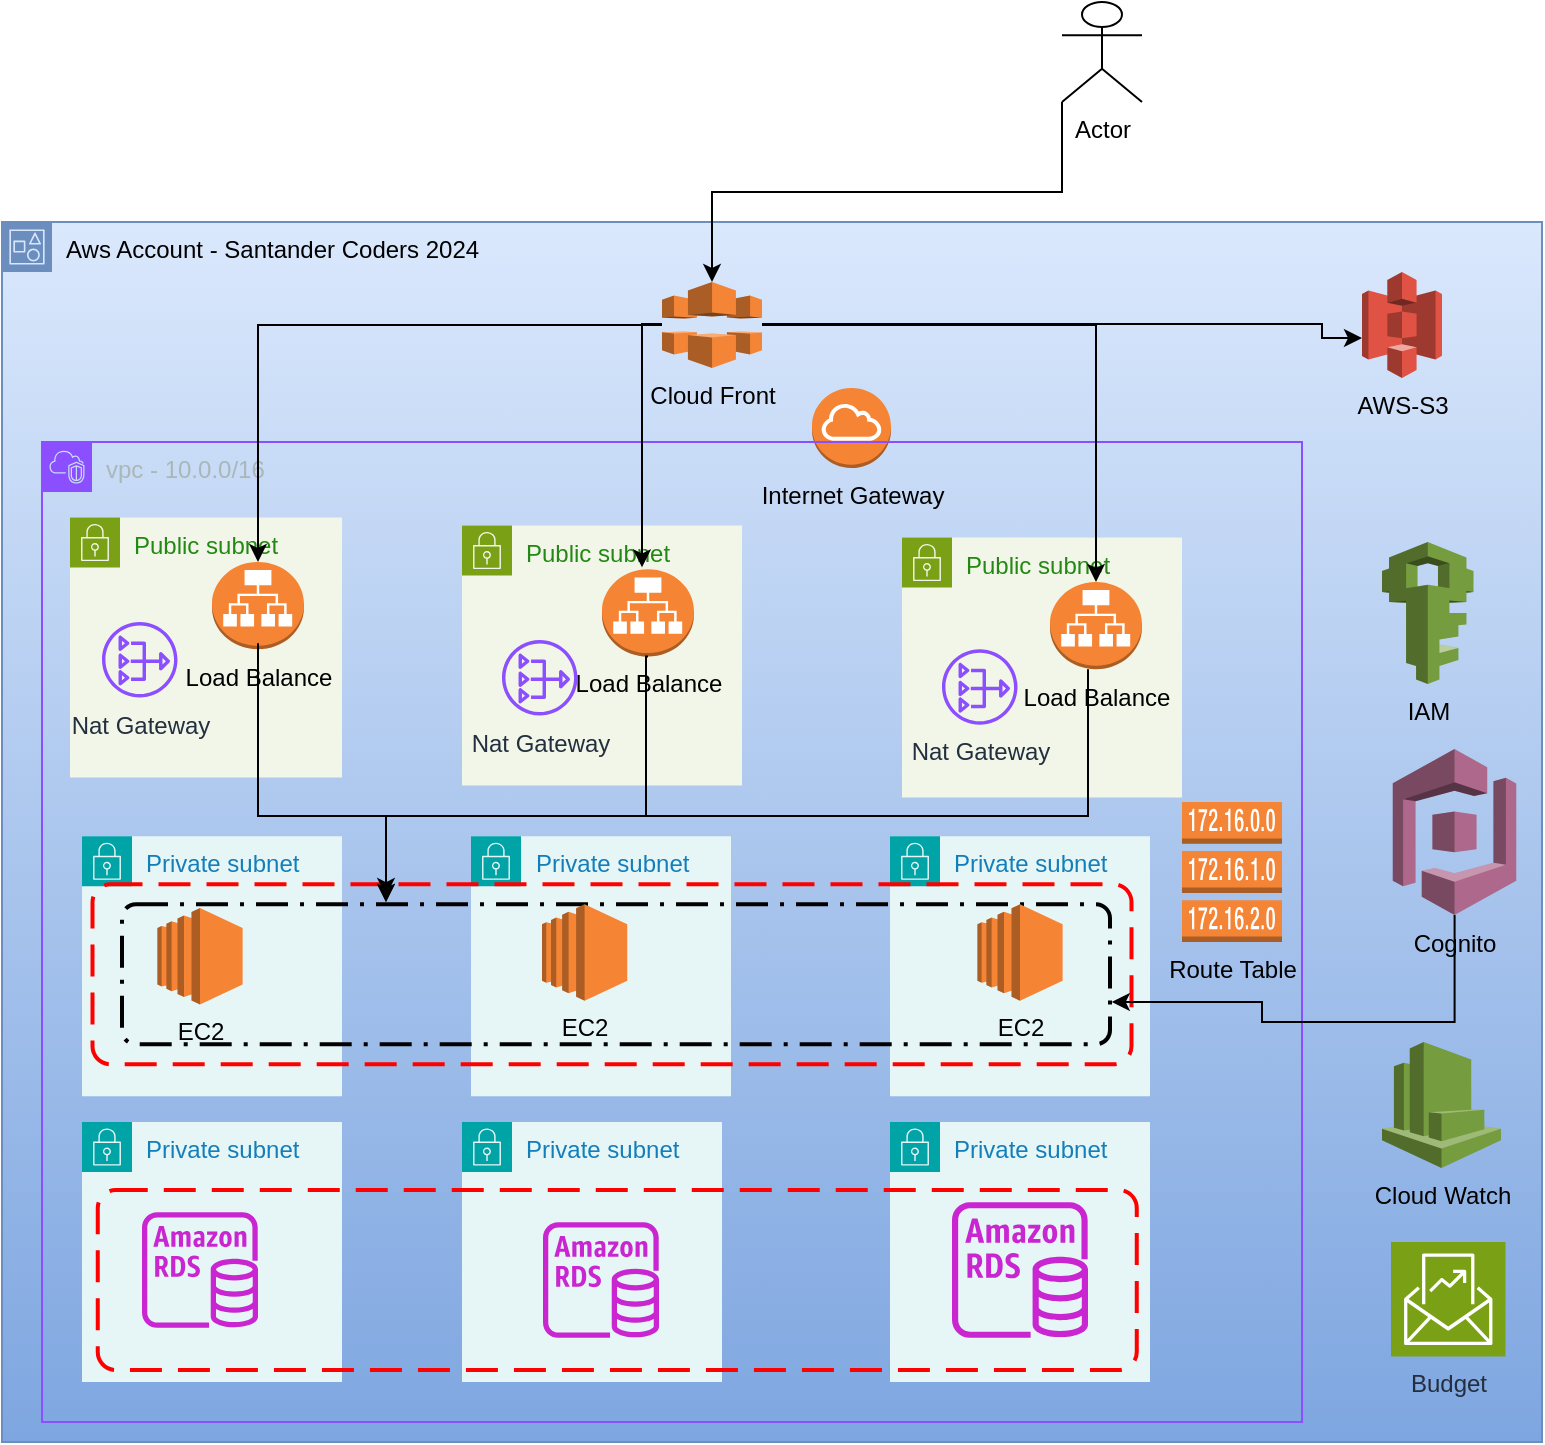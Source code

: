 <mxfile version="24.8.4">
  <diagram name="Page-1" id="VvxHaP9nIrQ0yejy2AMv">
    <mxGraphModel dx="880" dy="1543" grid="1" gridSize="10" guides="1" tooltips="1" connect="1" arrows="1" fold="1" page="1" pageScale="1" pageWidth="850" pageHeight="1100" math="0" shadow="0">
      <root>
        <mxCell id="0" />
        <mxCell id="1" parent="0" />
        <mxCell id="yG34ddMk1kn0oQS-R8Ma-1" value="Aws Account - Santander Coders 2024" style="points=[[0,0],[0.25,0],[0.5,0],[0.75,0],[1,0],[1,0.25],[1,0.5],[1,0.75],[1,1],[0.75,1],[0.5,1],[0.25,1],[0,1],[0,0.75],[0,0.5],[0,0.25]];outlineConnect=0;html=1;whiteSpace=wrap;fontSize=12;fontStyle=0;container=1;pointerEvents=0;collapsible=0;recursiveResize=0;shape=mxgraph.aws4.group;grIcon=mxgraph.aws4.group_account;strokeColor=#6c8ebf;fillColor=#dae8fc;verticalAlign=top;align=left;spacingLeft=30;dashed=0;gradientColor=#7ea6e0;" parent="1" vertex="1">
          <mxGeometry y="-30" width="770" height="610" as="geometry" />
        </mxCell>
        <mxCell id="yG34ddMk1kn0oQS-R8Ma-26" value="IAM" style="outlineConnect=0;dashed=0;verticalLabelPosition=bottom;verticalAlign=top;align=center;html=1;shape=mxgraph.aws3.iam;fillColor=#759C3E;gradientColor=none;" parent="yG34ddMk1kn0oQS-R8Ma-1" vertex="1">
          <mxGeometry x="690" y="160" width="45.75" height="71" as="geometry" />
        </mxCell>
        <mxCell id="yG34ddMk1kn0oQS-R8Ma-30" value="Cognito&lt;div&gt;&lt;br&gt;&lt;/div&gt;" style="outlineConnect=0;dashed=0;verticalLabelPosition=bottom;verticalAlign=top;align=center;html=1;shape=mxgraph.aws3.cognito;fillColor=#AD688B;gradientColor=none;" parent="yG34ddMk1kn0oQS-R8Ma-1" vertex="1">
          <mxGeometry x="695.38" y="263.5" width="61.75" height="83" as="geometry" />
        </mxCell>
        <mxCell id="yG34ddMk1kn0oQS-R8Ma-31" value="Cloud Watch&lt;div&gt;&lt;br&gt;&lt;/div&gt;" style="outlineConnect=0;dashed=0;verticalLabelPosition=bottom;verticalAlign=top;align=center;html=1;shape=mxgraph.aws3.cloudwatch;fillColor=#759C3E;gradientColor=none;" parent="yG34ddMk1kn0oQS-R8Ma-1" vertex="1">
          <mxGeometry x="690" y="410" width="59.5" height="63" as="geometry" />
        </mxCell>
        <mxCell id="yG34ddMk1kn0oQS-R8Ma-15" value="Cloud Front&lt;div&gt;&lt;br&gt;&lt;/div&gt;" style="outlineConnect=0;dashed=0;verticalLabelPosition=bottom;verticalAlign=top;align=center;html=1;shape=mxgraph.aws3.cloudfront;fillColor=#F58536;gradientColor=none;" parent="yG34ddMk1kn0oQS-R8Ma-1" vertex="1">
          <mxGeometry x="330" y="30" width="50" height="43" as="geometry" />
        </mxCell>
        <mxCell id="yG34ddMk1kn0oQS-R8Ma-14" value="AWS-S3&lt;div&gt;&lt;br&gt;&lt;/div&gt;" style="outlineConnect=0;dashed=0;verticalLabelPosition=bottom;verticalAlign=top;align=center;html=1;shape=mxgraph.aws3.s3;fillColor=#E05243;gradientColor=none;" parent="yG34ddMk1kn0oQS-R8Ma-1" vertex="1">
          <mxGeometry x="680" y="25" width="40" height="53" as="geometry" />
        </mxCell>
        <mxCell id="yG34ddMk1kn0oQS-R8Ma-39" value="Budget&lt;div&gt;&lt;br&gt;&lt;/div&gt;" style="sketch=0;points=[[0,0,0],[0.25,0,0],[0.5,0,0],[0.75,0,0],[1,0,0],[0,1,0],[0.25,1,0],[0.5,1,0],[0.75,1,0],[1,1,0],[0,0.25,0],[0,0.5,0],[0,0.75,0],[1,0.25,0],[1,0.5,0],[1,0.75,0]];outlineConnect=0;fontColor=#232F3E;fillColor=#7AA116;strokeColor=#ffffff;dashed=0;verticalLabelPosition=bottom;verticalAlign=top;align=center;html=1;fontSize=12;fontStyle=0;aspect=fixed;shape=mxgraph.aws4.resourceIcon;resIcon=mxgraph.aws4.budgets_2;" parent="yG34ddMk1kn0oQS-R8Ma-1" vertex="1">
          <mxGeometry x="694.5" y="510" width="57.25" height="57.25" as="geometry" />
        </mxCell>
        <mxCell id="yG34ddMk1kn0oQS-R8Ma-53" style="edgeStyle=orthogonalEdgeStyle;rounded=0;orthogonalLoop=1;jettySize=auto;html=1;" parent="yG34ddMk1kn0oQS-R8Ma-1" edge="1">
          <mxGeometry relative="1" as="geometry">
            <mxPoint x="380" y="51" as="sourcePoint" />
            <mxPoint x="680" y="58" as="targetPoint" />
            <Array as="points">
              <mxPoint x="660" y="51" />
              <mxPoint x="660" y="58" />
            </Array>
          </mxGeometry>
        </mxCell>
        <mxCell id="yG34ddMk1kn0oQS-R8Ma-22" value="Internet Gateway" style="outlineConnect=0;dashed=0;verticalLabelPosition=bottom;verticalAlign=top;align=center;html=1;shape=mxgraph.aws3.internet_gateway;fillColor=#F58534;gradientColor=none;" parent="yG34ddMk1kn0oQS-R8Ma-1" vertex="1">
          <mxGeometry x="405" y="83" width="39.5" height="40" as="geometry" />
        </mxCell>
        <mxCell id="yG34ddMk1kn0oQS-R8Ma-3" value="vpc - 10.0.0/16" style="points=[[0,0],[0.25,0],[0.5,0],[0.75,0],[1,0],[1,0.25],[1,0.5],[1,0.75],[1,1],[0.75,1],[0.5,1],[0.25,1],[0,1],[0,0.75],[0,0.5],[0,0.25]];outlineConnect=0;gradientColor=none;html=1;whiteSpace=wrap;fontSize=12;fontStyle=0;container=1;pointerEvents=0;collapsible=0;recursiveResize=0;shape=mxgraph.aws4.group;grIcon=mxgraph.aws4.group_vpc2;strokeColor=#8C4FFF;fillColor=none;verticalAlign=top;align=left;spacingLeft=30;fontColor=#AAB7B8;dashed=0;" parent="1" vertex="1">
          <mxGeometry x="20" y="80" width="630" height="490" as="geometry" />
        </mxCell>
        <mxCell id="msWQAP0UNu-W4kGWAmj1-17" value="Private subnet" style="points=[[0,0],[0.25,0],[0.5,0],[0.75,0],[1,0],[1,0.25],[1,0.5],[1,0.75],[1,1],[0.75,1],[0.5,1],[0.25,1],[0,1],[0,0.75],[0,0.5],[0,0.25]];outlineConnect=0;gradientColor=none;html=1;whiteSpace=wrap;fontSize=12;fontStyle=0;container=1;pointerEvents=0;collapsible=0;recursiveResize=0;shape=mxgraph.aws4.group;grIcon=mxgraph.aws4.group_security_group;grStroke=0;strokeColor=#00A4A6;fillColor=#E6F6F7;verticalAlign=top;align=left;spacingLeft=30;fontColor=#147EBA;dashed=0;" vertex="1" parent="yG34ddMk1kn0oQS-R8Ma-3">
          <mxGeometry x="424" y="340" width="130" height="130" as="geometry" />
        </mxCell>
        <mxCell id="msWQAP0UNu-W4kGWAmj1-16" value="Private subnet" style="points=[[0,0],[0.25,0],[0.5,0],[0.75,0],[1,0],[1,0.25],[1,0.5],[1,0.75],[1,1],[0.75,1],[0.5,1],[0.25,1],[0,1],[0,0.75],[0,0.5],[0,0.25]];outlineConnect=0;gradientColor=none;html=1;whiteSpace=wrap;fontSize=12;fontStyle=0;container=1;pointerEvents=0;collapsible=0;recursiveResize=0;shape=mxgraph.aws4.group;grIcon=mxgraph.aws4.group_security_group;grStroke=0;strokeColor=#00A4A6;fillColor=#E6F6F7;verticalAlign=top;align=left;spacingLeft=30;fontColor=#147EBA;dashed=0;" vertex="1" parent="yG34ddMk1kn0oQS-R8Ma-3">
          <mxGeometry x="210" y="340" width="130" height="130" as="geometry" />
        </mxCell>
        <mxCell id="msWQAP0UNu-W4kGWAmj1-14" value="Private subnet" style="points=[[0,0],[0.25,0],[0.5,0],[0.75,0],[1,0],[1,0.25],[1,0.5],[1,0.75],[1,1],[0.75,1],[0.5,1],[0.25,1],[0,1],[0,0.75],[0,0.5],[0,0.25]];outlineConnect=0;gradientColor=none;html=1;whiteSpace=wrap;fontSize=12;fontStyle=0;container=1;pointerEvents=0;collapsible=0;recursiveResize=0;shape=mxgraph.aws4.group;grIcon=mxgraph.aws4.group_security_group;grStroke=0;strokeColor=#00A4A6;fillColor=#E6F6F7;verticalAlign=top;align=left;spacingLeft=30;fontColor=#147EBA;dashed=0;" vertex="1" parent="yG34ddMk1kn0oQS-R8Ma-3">
          <mxGeometry x="20" y="340" width="130" height="130" as="geometry" />
        </mxCell>
        <mxCell id="msWQAP0UNu-W4kGWAmj1-10" value="Private subnet" style="points=[[0,0],[0.25,0],[0.5,0],[0.75,0],[1,0],[1,0.25],[1,0.5],[1,0.75],[1,1],[0.75,1],[0.5,1],[0.25,1],[0,1],[0,0.75],[0,0.5],[0,0.25]];outlineConnect=0;gradientColor=none;html=1;whiteSpace=wrap;fontSize=12;fontStyle=0;container=1;pointerEvents=0;collapsible=0;recursiveResize=0;shape=mxgraph.aws4.group;grIcon=mxgraph.aws4.group_security_group;grStroke=0;strokeColor=#00A4A6;fillColor=#E6F6F7;verticalAlign=top;align=left;spacingLeft=30;fontColor=#147EBA;dashed=0;" vertex="1" parent="yG34ddMk1kn0oQS-R8Ma-3">
          <mxGeometry x="214.5" y="197.13" width="130" height="130" as="geometry" />
        </mxCell>
        <mxCell id="msWQAP0UNu-W4kGWAmj1-9" value="Private subnet" style="points=[[0,0],[0.25,0],[0.5,0],[0.75,0],[1,0],[1,0.25],[1,0.5],[1,0.75],[1,1],[0.75,1],[0.5,1],[0.25,1],[0,1],[0,0.75],[0,0.5],[0,0.25]];outlineConnect=0;gradientColor=none;html=1;whiteSpace=wrap;fontSize=12;fontStyle=0;container=1;pointerEvents=0;collapsible=0;recursiveResize=0;shape=mxgraph.aws4.group;grIcon=mxgraph.aws4.group_security_group;grStroke=0;strokeColor=#00A4A6;fillColor=#E6F6F7;verticalAlign=top;align=left;spacingLeft=30;fontColor=#147EBA;dashed=0;" vertex="1" parent="yG34ddMk1kn0oQS-R8Ma-3">
          <mxGeometry x="20" y="197.13" width="130" height="130" as="geometry" />
        </mxCell>
        <mxCell id="msWQAP0UNu-W4kGWAmj1-11" value="Private subnet" style="points=[[0,0],[0.25,0],[0.5,0],[0.75,0],[1,0],[1,0.25],[1,0.5],[1,0.75],[1,1],[0.75,1],[0.5,1],[0.25,1],[0,1],[0,0.75],[0,0.5],[0,0.25]];outlineConnect=0;gradientColor=none;html=1;whiteSpace=wrap;fontSize=12;fontStyle=0;container=1;pointerEvents=0;collapsible=0;recursiveResize=0;shape=mxgraph.aws4.group;grIcon=mxgraph.aws4.group_security_group;grStroke=0;strokeColor=#00A4A6;fillColor=#E6F6F7;verticalAlign=top;align=left;spacingLeft=30;fontColor=#147EBA;dashed=0;" vertex="1" parent="yG34ddMk1kn0oQS-R8Ma-3">
          <mxGeometry x="424" y="197.13" width="130" height="130" as="geometry" />
        </mxCell>
        <mxCell id="yG34ddMk1kn0oQS-R8Ma-41" value="" style="rounded=1;arcSize=10;dashed=1;strokeColor=#ff0000;fillColor=none;gradientColor=none;dashPattern=8 4;strokeWidth=2;" parent="msWQAP0UNu-W4kGWAmj1-11" vertex="1">
          <mxGeometry x="-398.75" y="24" width="519.5" height="90" as="geometry" />
        </mxCell>
        <mxCell id="yG34ddMk1kn0oQS-R8Ma-38" value="&#xa;" style="rounded=1;arcSize=10;dashed=1;fillColor=none;gradientColor=none;dashPattern=8 3 1 3;strokeWidth=2;" parent="msWQAP0UNu-W4kGWAmj1-11" vertex="1">
          <mxGeometry x="-384" y="34" width="494" height="70" as="geometry" />
        </mxCell>
        <mxCell id="msWQAP0UNu-W4kGWAmj1-34" value="EC2" style="outlineConnect=0;dashed=0;verticalLabelPosition=bottom;verticalAlign=top;align=center;html=1;shape=mxgraph.aws3.ec2;fillColor=#F58534;gradientColor=none;" vertex="1" parent="msWQAP0UNu-W4kGWAmj1-11">
          <mxGeometry x="-174" y="34" width="42.62" height="48.25" as="geometry" />
        </mxCell>
        <mxCell id="msWQAP0UNu-W4kGWAmj1-35" value="EC2" style="outlineConnect=0;dashed=0;verticalLabelPosition=bottom;verticalAlign=top;align=center;html=1;shape=mxgraph.aws3.ec2;fillColor=#F58534;gradientColor=none;" vertex="1" parent="msWQAP0UNu-W4kGWAmj1-11">
          <mxGeometry x="43.69" y="34" width="42.62" height="48.25" as="geometry" />
        </mxCell>
        <mxCell id="yG34ddMk1kn0oQS-R8Ma-13" value="Route Table" style="outlineConnect=0;dashed=0;verticalLabelPosition=bottom;verticalAlign=top;align=center;html=1;shape=mxgraph.aws3.route_table;fillColor=#F58536;gradientColor=none;" parent="yG34ddMk1kn0oQS-R8Ma-3" vertex="1">
          <mxGeometry x="570" y="180" width="50" height="70" as="geometry" />
        </mxCell>
        <mxCell id="yG34ddMk1kn0oQS-R8Ma-27" value="" style="sketch=0;outlineConnect=0;fontColor=#232F3E;gradientColor=none;fillColor=#C925D1;strokeColor=none;dashed=0;verticalLabelPosition=bottom;verticalAlign=top;align=center;html=1;fontSize=12;fontStyle=0;aspect=fixed;pointerEvents=1;shape=mxgraph.aws4.rds_instance;" parent="yG34ddMk1kn0oQS-R8Ma-3" vertex="1">
          <mxGeometry x="50" y="385" width="58" height="58" as="geometry" />
        </mxCell>
        <mxCell id="yG34ddMk1kn0oQS-R8Ma-28" value="" style="sketch=0;outlineConnect=0;fontColor=#232F3E;gradientColor=none;fillColor=#C925D1;strokeColor=none;dashed=0;verticalLabelPosition=bottom;verticalAlign=top;align=center;html=1;fontSize=12;fontStyle=0;aspect=fixed;pointerEvents=1;shape=mxgraph.aws4.rds_instance;" parent="yG34ddMk1kn0oQS-R8Ma-3" vertex="1">
          <mxGeometry x="250.5" y="390" width="58" height="58" as="geometry" />
        </mxCell>
        <mxCell id="yG34ddMk1kn0oQS-R8Ma-29" value="" style="sketch=0;outlineConnect=0;fontColor=#232F3E;gradientColor=none;fillColor=#C925D1;strokeColor=none;dashed=0;verticalLabelPosition=bottom;verticalAlign=top;align=center;html=1;fontSize=12;fontStyle=0;aspect=fixed;pointerEvents=1;shape=mxgraph.aws4.rds_instance;" parent="yG34ddMk1kn0oQS-R8Ma-3" vertex="1">
          <mxGeometry x="455" y="380" width="68" height="68" as="geometry" />
        </mxCell>
        <mxCell id="yG34ddMk1kn0oQS-R8Ma-32" value="EC2" style="outlineConnect=0;dashed=0;verticalLabelPosition=bottom;verticalAlign=top;align=center;html=1;shape=mxgraph.aws3.ec2;fillColor=#F58534;gradientColor=none;" parent="yG34ddMk1kn0oQS-R8Ma-3" vertex="1">
          <mxGeometry x="57.69" y="233" width="42.62" height="48.25" as="geometry" />
        </mxCell>
        <mxCell id="msWQAP0UNu-W4kGWAmj1-4" value="Public subnet" style="points=[[0,0],[0.25,0],[0.5,0],[0.75,0],[1,0],[1,0.25],[1,0.5],[1,0.75],[1,1],[0.75,1],[0.5,1],[0.25,1],[0,1],[0,0.75],[0,0.5],[0,0.25]];outlineConnect=0;gradientColor=none;html=1;whiteSpace=wrap;fontSize=12;fontStyle=0;container=1;pointerEvents=0;collapsible=0;recursiveResize=0;shape=mxgraph.aws4.group;grIcon=mxgraph.aws4.group_security_group;grStroke=0;strokeColor=#7AA116;fillColor=#F2F6E8;verticalAlign=top;align=left;spacingLeft=30;fontColor=#248814;dashed=0;" vertex="1" parent="yG34ddMk1kn0oQS-R8Ma-3">
          <mxGeometry x="14" y="37.75" width="136" height="130" as="geometry" />
        </mxCell>
        <mxCell id="yG34ddMk1kn0oQS-R8Ma-7" value="Nat Gateway" style="sketch=0;outlineConnect=0;fontColor=#232F3E;gradientColor=none;fillColor=#8C4FFF;strokeColor=none;dashed=0;verticalLabelPosition=bottom;verticalAlign=top;align=center;html=1;fontSize=12;fontStyle=0;aspect=fixed;pointerEvents=1;shape=mxgraph.aws4.nat_gateway;" parent="yG34ddMk1kn0oQS-R8Ma-3" vertex="1">
          <mxGeometry x="30" y="90" width="37.75" height="37.75" as="geometry" />
        </mxCell>
        <mxCell id="msWQAP0UNu-W4kGWAmj1-7" value="Public subnet" style="points=[[0,0],[0.25,0],[0.5,0],[0.75,0],[1,0],[1,0.25],[1,0.5],[1,0.75],[1,1],[0.75,1],[0.5,1],[0.25,1],[0,1],[0,0.75],[0,0.5],[0,0.25]];outlineConnect=0;gradientColor=none;html=1;whiteSpace=wrap;fontSize=12;fontStyle=0;container=1;pointerEvents=0;collapsible=0;recursiveResize=0;shape=mxgraph.aws4.group;grIcon=mxgraph.aws4.group_security_group;grStroke=0;strokeColor=#7AA116;fillColor=#F2F6E8;verticalAlign=top;align=left;spacingLeft=30;fontColor=#248814;dashed=0;" vertex="1" parent="yG34ddMk1kn0oQS-R8Ma-3">
          <mxGeometry x="210" y="41.75" width="140" height="130" as="geometry" />
        </mxCell>
        <mxCell id="msWQAP0UNu-W4kGWAmj1-20" value="Load Balance" style="outlineConnect=0;dashed=0;verticalLabelPosition=bottom;verticalAlign=top;align=center;html=1;shape=mxgraph.aws3.application_load_balancer;fillColor=#F58534;gradientColor=none;" vertex="1" parent="msWQAP0UNu-W4kGWAmj1-7">
          <mxGeometry x="70" y="21.93" width="46" height="43.63" as="geometry" />
        </mxCell>
        <mxCell id="msWQAP0UNu-W4kGWAmj1-23" value="Nat Gateway" style="sketch=0;outlineConnect=0;fontColor=#232F3E;gradientColor=none;fillColor=#8C4FFF;strokeColor=none;dashed=0;verticalLabelPosition=bottom;verticalAlign=top;align=center;html=1;fontSize=12;fontStyle=0;aspect=fixed;pointerEvents=1;shape=mxgraph.aws4.nat_gateway;" vertex="1" parent="msWQAP0UNu-W4kGWAmj1-7">
          <mxGeometry x="20" y="57.25" width="37.75" height="37.75" as="geometry" />
        </mxCell>
        <mxCell id="msWQAP0UNu-W4kGWAmj1-25" value="" style="rounded=1;arcSize=10;dashed=1;strokeColor=#ff0000;fillColor=none;gradientColor=none;dashPattern=8 4;strokeWidth=2;" vertex="1" parent="yG34ddMk1kn0oQS-R8Ma-3">
          <mxGeometry x="27.88" y="374" width="519.5" height="90" as="geometry" />
        </mxCell>
        <mxCell id="msWQAP0UNu-W4kGWAmj1-32" style="edgeStyle=orthogonalEdgeStyle;rounded=0;orthogonalLoop=1;jettySize=auto;html=1;exitX=0.5;exitY=1;exitDx=0;exitDy=0;exitPerimeter=0;" edge="1" parent="yG34ddMk1kn0oQS-R8Ma-3" source="msWQAP0UNu-W4kGWAmj1-20">
          <mxGeometry relative="1" as="geometry">
            <mxPoint x="302" y="124.31" as="sourcePoint" />
            <mxPoint x="172" y="230" as="targetPoint" />
            <Array as="points">
              <mxPoint x="302" y="107" />
              <mxPoint x="302" y="187" />
              <mxPoint x="172" y="187" />
            </Array>
          </mxGeometry>
        </mxCell>
        <mxCell id="yG34ddMk1kn0oQS-R8Ma-44" style="edgeStyle=orthogonalEdgeStyle;rounded=0;orthogonalLoop=1;jettySize=auto;html=1;exitX=0;exitY=1;exitDx=0;exitDy=0;exitPerimeter=0;" parent="1" source="yG34ddMk1kn0oQS-R8Ma-18" target="yG34ddMk1kn0oQS-R8Ma-15" edge="1">
          <mxGeometry relative="1" as="geometry" />
        </mxCell>
        <mxCell id="yG34ddMk1kn0oQS-R8Ma-18" value="Actor" style="shape=umlActor;verticalLabelPosition=bottom;verticalAlign=top;html=1;outlineConnect=0;" parent="1" vertex="1">
          <mxGeometry x="530" y="-140" width="40" height="50" as="geometry" />
        </mxCell>
        <mxCell id="yG34ddMk1kn0oQS-R8Ma-52" style="edgeStyle=orthogonalEdgeStyle;rounded=0;orthogonalLoop=1;jettySize=auto;html=1;entryX=0.981;entryY=0.665;entryDx=0;entryDy=0;entryPerimeter=0;" parent="1" source="yG34ddMk1kn0oQS-R8Ma-30" target="yG34ddMk1kn0oQS-R8Ma-41" edge="1">
          <mxGeometry relative="1" as="geometry">
            <Array as="points">
              <mxPoint x="726" y="370" />
              <mxPoint x="630" y="370" />
              <mxPoint x="630" y="360" />
            </Array>
          </mxGeometry>
        </mxCell>
        <mxCell id="msWQAP0UNu-W4kGWAmj1-8" value="Public subnet" style="points=[[0,0],[0.25,0],[0.5,0],[0.75,0],[1,0],[1,0.25],[1,0.5],[1,0.75],[1,1],[0.75,1],[0.5,1],[0.25,1],[0,1],[0,0.75],[0,0.5],[0,0.25]];outlineConnect=0;gradientColor=none;html=1;whiteSpace=wrap;fontSize=12;fontStyle=0;container=1;pointerEvents=0;collapsible=0;recursiveResize=0;shape=mxgraph.aws4.group;grIcon=mxgraph.aws4.group_security_group;grStroke=0;strokeColor=#7AA116;fillColor=#F2F6E8;verticalAlign=top;align=left;spacingLeft=30;fontColor=#248814;dashed=0;" vertex="1" parent="1">
          <mxGeometry x="450" y="127.75" width="140" height="130" as="geometry" />
        </mxCell>
        <mxCell id="msWQAP0UNu-W4kGWAmj1-19" value="Load Balance" style="outlineConnect=0;dashed=0;verticalLabelPosition=bottom;verticalAlign=top;align=center;html=1;shape=mxgraph.aws3.application_load_balancer;fillColor=#F58534;gradientColor=none;" vertex="1" parent="msWQAP0UNu-W4kGWAmj1-8">
          <mxGeometry x="74" y="22.25" width="46" height="43.63" as="geometry" />
        </mxCell>
        <mxCell id="msWQAP0UNu-W4kGWAmj1-24" value="Nat Gateway" style="sketch=0;outlineConnect=0;fontColor=#232F3E;gradientColor=none;fillColor=#8C4FFF;strokeColor=none;dashed=0;verticalLabelPosition=bottom;verticalAlign=top;align=center;html=1;fontSize=12;fontStyle=0;aspect=fixed;pointerEvents=1;shape=mxgraph.aws4.nat_gateway;" vertex="1" parent="msWQAP0UNu-W4kGWAmj1-8">
          <mxGeometry x="20" y="55.88" width="37.75" height="37.75" as="geometry" />
        </mxCell>
        <mxCell id="msWQAP0UNu-W4kGWAmj1-21" value="Load Balance" style="outlineConnect=0;dashed=0;verticalLabelPosition=bottom;verticalAlign=top;align=center;html=1;shape=mxgraph.aws3.application_load_balancer;fillColor=#F58534;gradientColor=none;" vertex="1" parent="1">
          <mxGeometry x="105" y="140" width="46" height="43.63" as="geometry" />
        </mxCell>
        <mxCell id="msWQAP0UNu-W4kGWAmj1-28" style="edgeStyle=orthogonalEdgeStyle;rounded=0;orthogonalLoop=1;jettySize=auto;html=1;" edge="1" parent="1" source="yG34ddMk1kn0oQS-R8Ma-15" target="msWQAP0UNu-W4kGWAmj1-21">
          <mxGeometry relative="1" as="geometry" />
        </mxCell>
        <mxCell id="msWQAP0UNu-W4kGWAmj1-29" style="edgeStyle=orthogonalEdgeStyle;rounded=0;orthogonalLoop=1;jettySize=auto;html=1;" edge="1" parent="1">
          <mxGeometry relative="1" as="geometry">
            <mxPoint x="330" y="21" as="sourcePoint" />
            <mxPoint x="320" y="142.68" as="targetPoint" />
            <Array as="points">
              <mxPoint x="320" y="21" />
            </Array>
          </mxGeometry>
        </mxCell>
        <mxCell id="msWQAP0UNu-W4kGWAmj1-30" style="edgeStyle=orthogonalEdgeStyle;rounded=0;orthogonalLoop=1;jettySize=auto;html=1;" edge="1" parent="1" source="yG34ddMk1kn0oQS-R8Ma-15" target="msWQAP0UNu-W4kGWAmj1-19">
          <mxGeometry relative="1" as="geometry" />
        </mxCell>
        <mxCell id="msWQAP0UNu-W4kGWAmj1-31" style="edgeStyle=orthogonalEdgeStyle;rounded=0;orthogonalLoop=1;jettySize=auto;html=1;entryX=0.264;entryY=-0.016;entryDx=0;entryDy=0;entryPerimeter=0;" edge="1" parent="1">
          <mxGeometry relative="1" as="geometry">
            <mxPoint x="128" y="180.63" as="sourcePoint" />
            <mxPoint x="192" y="307.01" as="targetPoint" />
            <Array as="points">
              <mxPoint x="128" y="267" />
              <mxPoint x="192" y="267" />
            </Array>
          </mxGeometry>
        </mxCell>
        <mxCell id="msWQAP0UNu-W4kGWAmj1-33" style="edgeStyle=orthogonalEdgeStyle;rounded=0;orthogonalLoop=1;jettySize=auto;html=1;" edge="1" parent="1" source="msWQAP0UNu-W4kGWAmj1-19">
          <mxGeometry relative="1" as="geometry">
            <mxPoint x="543" y="218.63" as="sourcePoint" />
            <mxPoint x="192" y="310" as="targetPoint" />
            <Array as="points">
              <mxPoint x="543" y="267" />
              <mxPoint x="192" y="267" />
            </Array>
          </mxGeometry>
        </mxCell>
      </root>
    </mxGraphModel>
  </diagram>
</mxfile>
